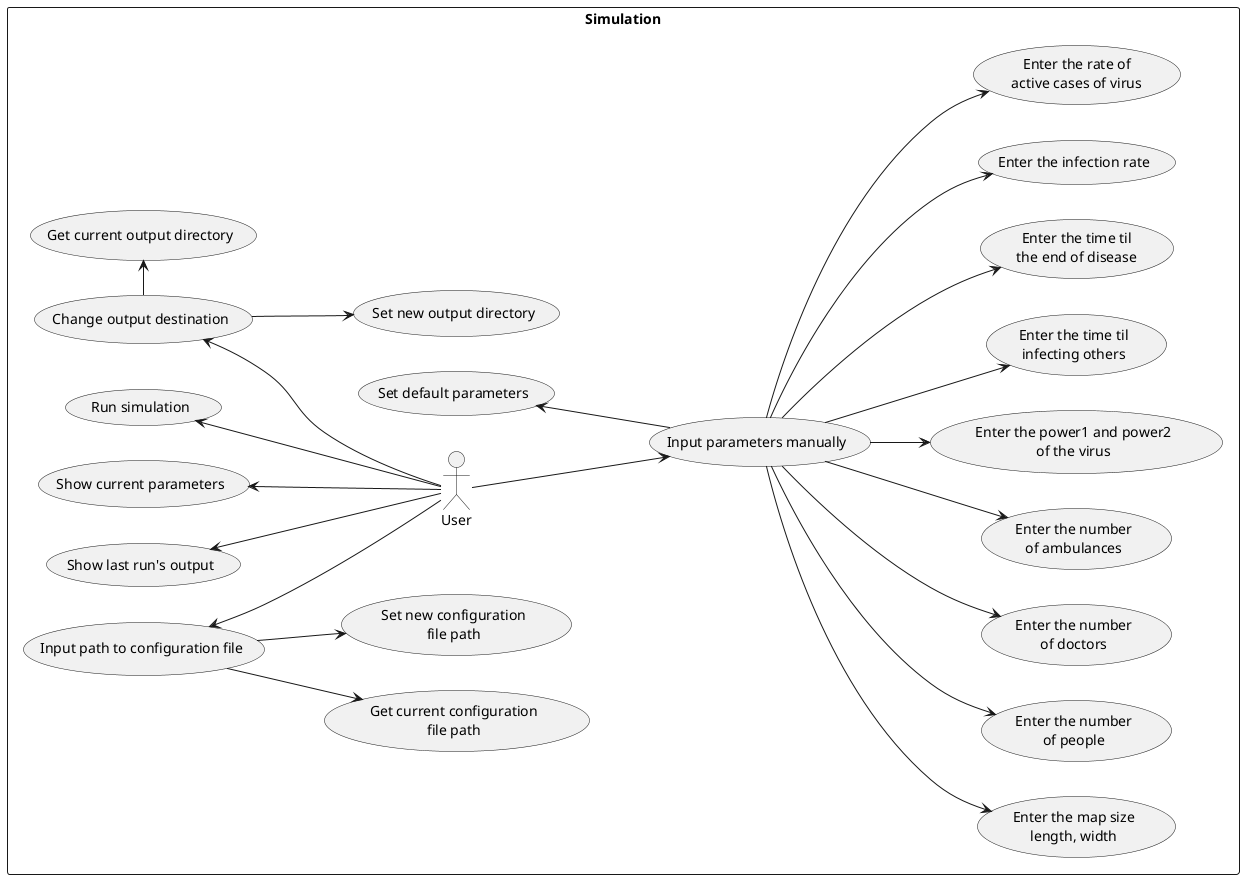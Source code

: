 @startuml
left to right direction
rectangle Simulation{
    :User: --> (Input parameters manually)
    (Change output destination) <-- :User:
    (Run simulation) <-- :User:
    (Show current parameters) <-- :User:
    (Show last run's output) <-- :User:
    (Input path to configuration file) <-- :User:
    

    (Input parameters manually) --> (Enter the map size\nlength, width)
    (Input parameters manually) --> (Enter the number\nof people)
    (Input parameters manually) --> (Enter the number\nof doctors)
    (Input parameters manually) --> (Enter the number\nof ambulances)
    (Input parameters manually) --> (Enter the power1 and power2\nof the virus)
    (Input parameters manually) --> (Enter the time til\ninfecting others)
    (Input parameters manually) --> (Enter the time til\nthe end of disease)
    (Input parameters manually) --> (Enter the infection rate)
    (Input parameters manually) --> (Enter the rate of\nactive cases of virus)
    (Input parameters manually) -up-> (Set default parameters)
    
    (Input path to configuration file) --> (Get current configuration\nfile path)
    (Input path to configuration file) --> (Set new configuration\nfile path)

    (Change output destination) -> (Get current output directory)
    (Change output destination) --> (Set new output directory)
}
@enduml